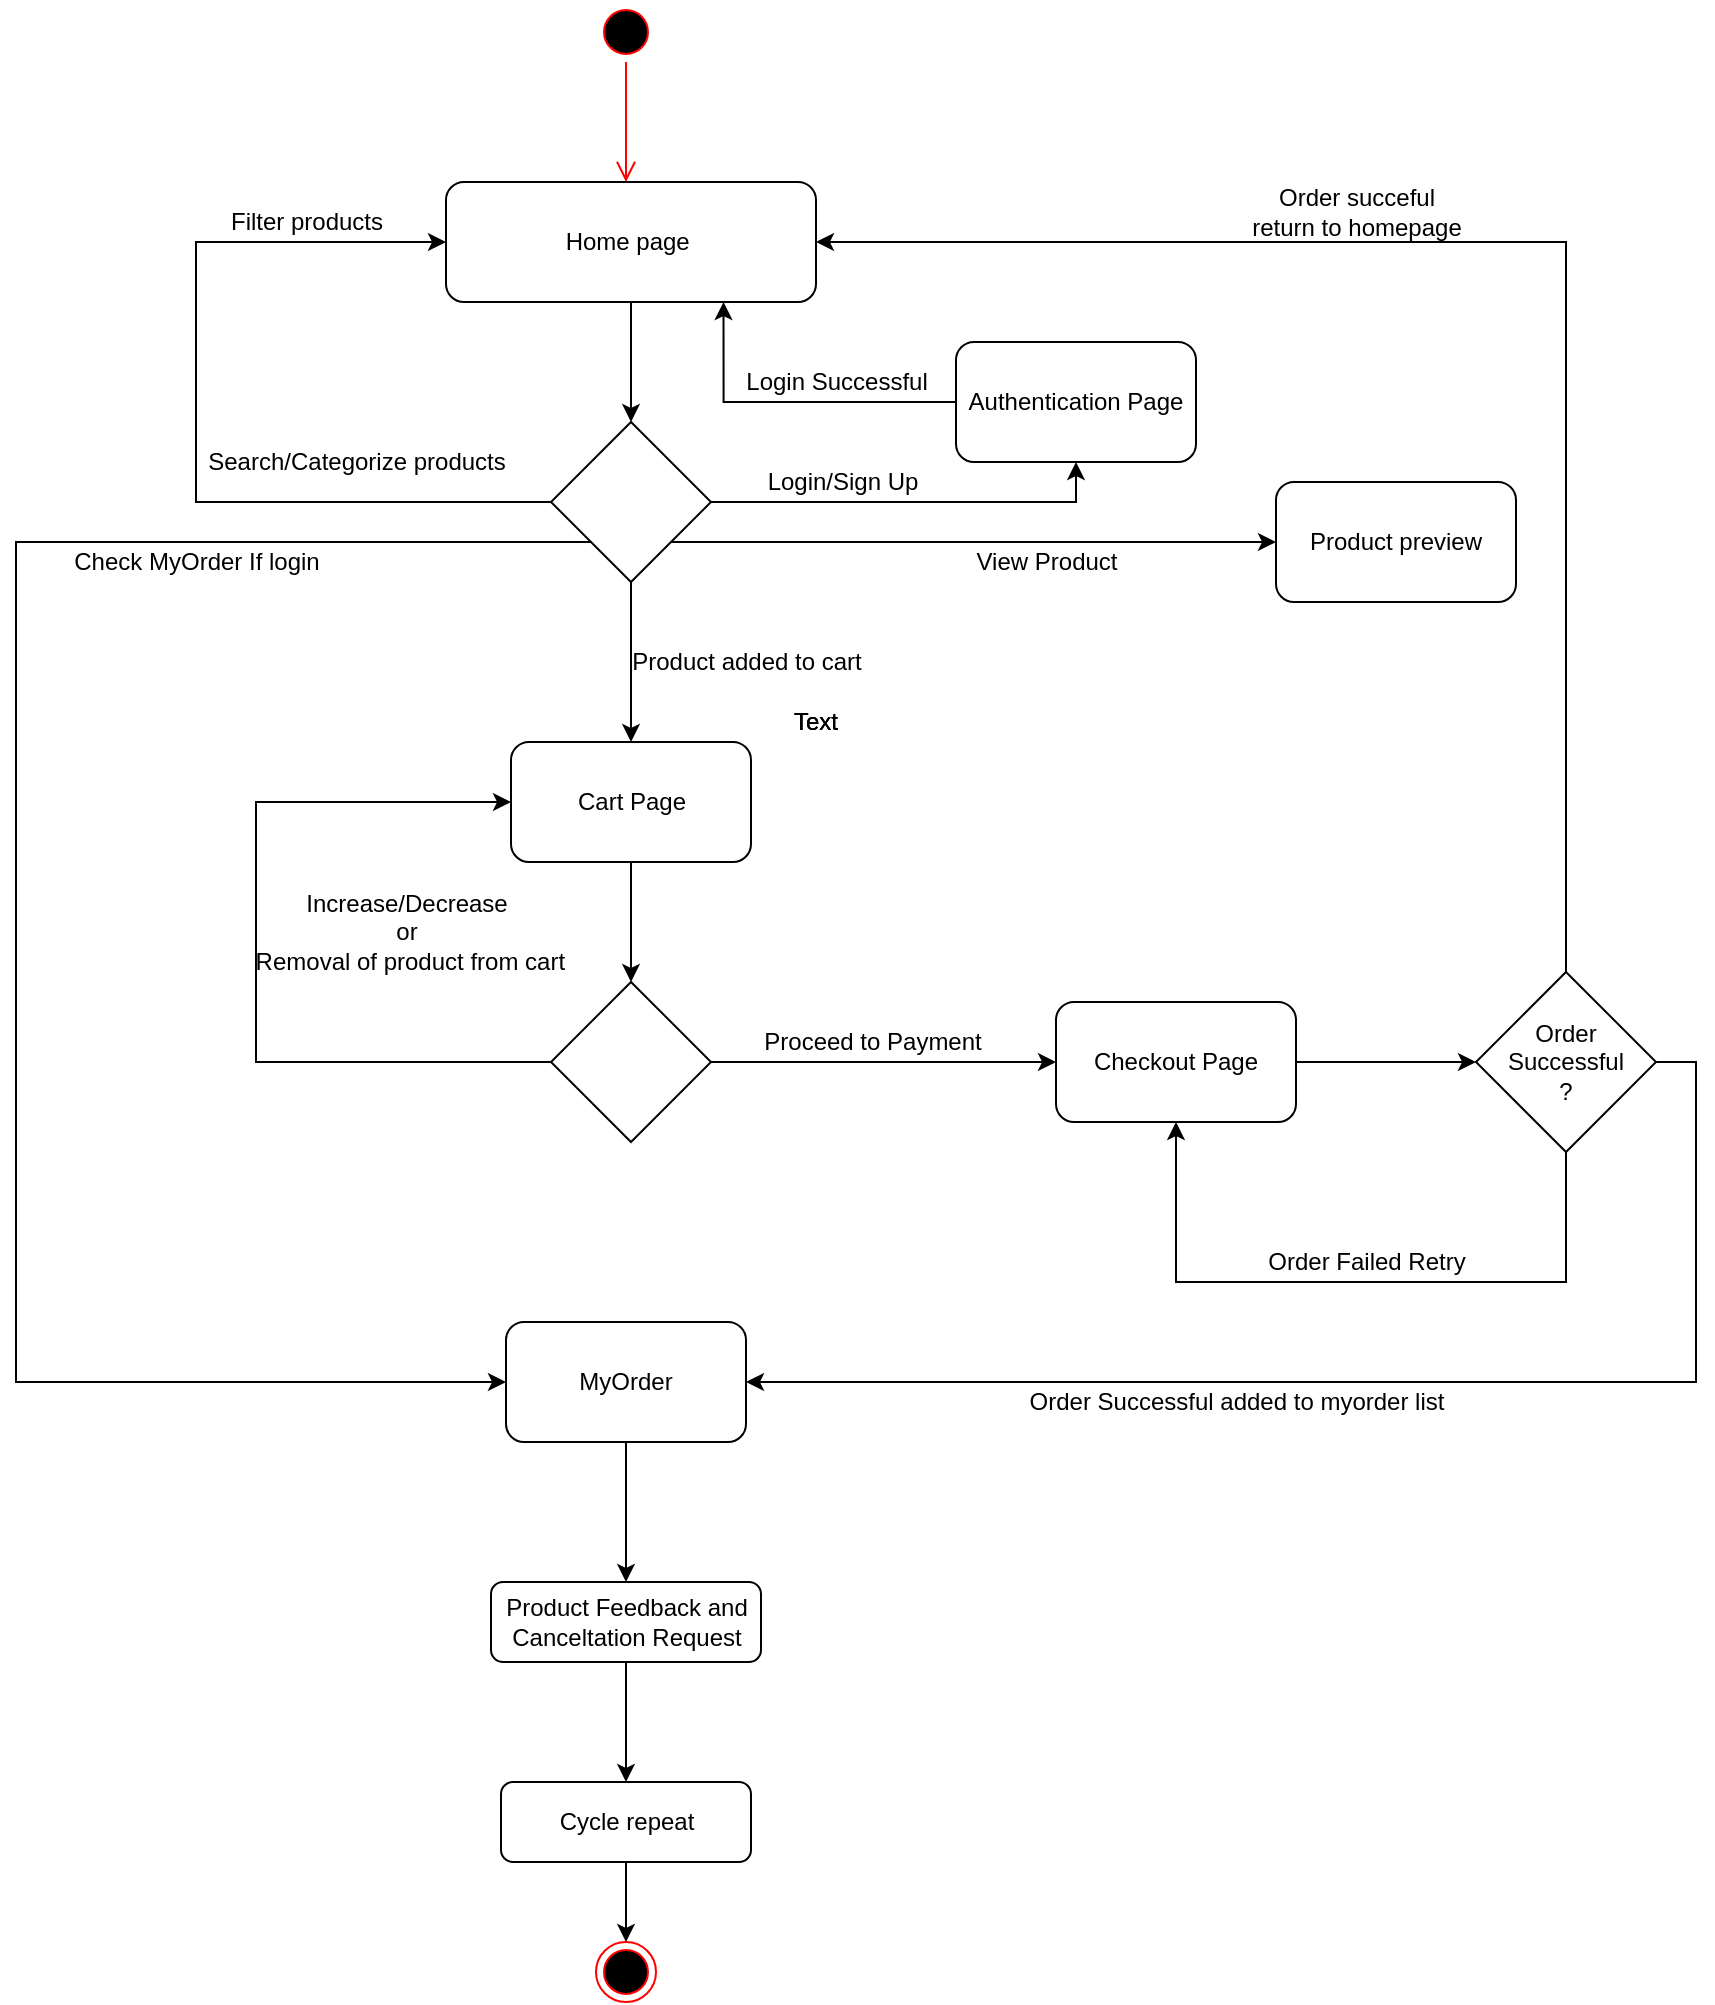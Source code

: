 <mxfile version="15.0.3" type="device"><diagram id="kgpKYQtTHZ0yAKxKKP6v" name="Page-1"><mxGraphModel dx="1038" dy="547" grid="1" gridSize="10" guides="1" tooltips="1" connect="1" arrows="1" fold="1" page="1" pageScale="1" pageWidth="1200" pageHeight="1600" math="0" shadow="0"><root><mxCell id="0"/><mxCell id="1" parent="0"/><mxCell id="TmSV9R6xV5drSQZVXk9D-1" value="" style="ellipse;html=1;shape=startState;fillColor=#000000;strokeColor=#ff0000;" vertex="1" parent="1"><mxGeometry x="490" y="10" width="30" height="30" as="geometry"/></mxCell><mxCell id="TmSV9R6xV5drSQZVXk9D-2" value="" style="edgeStyle=orthogonalEdgeStyle;html=1;verticalAlign=bottom;endArrow=open;endSize=8;strokeColor=#ff0000;" edge="1" source="TmSV9R6xV5drSQZVXk9D-1" parent="1"><mxGeometry relative="1" as="geometry"><mxPoint x="505" y="100" as="targetPoint"/></mxGeometry></mxCell><mxCell id="TmSV9R6xV5drSQZVXk9D-5" style="edgeStyle=orthogonalEdgeStyle;rounded=0;orthogonalLoop=1;jettySize=auto;html=1;entryX=0.5;entryY=0;entryDx=0;entryDy=0;" edge="1" parent="1" source="TmSV9R6xV5drSQZVXk9D-3" target="TmSV9R6xV5drSQZVXk9D-4"><mxGeometry relative="1" as="geometry"/></mxCell><mxCell id="TmSV9R6xV5drSQZVXk9D-3" value="Home page&amp;nbsp;" style="rounded=1;whiteSpace=wrap;html=1;" vertex="1" parent="1"><mxGeometry x="415" y="100" width="185" height="60" as="geometry"/></mxCell><mxCell id="TmSV9R6xV5drSQZVXk9D-13" style="edgeStyle=orthogonalEdgeStyle;rounded=0;orthogonalLoop=1;jettySize=auto;html=1;entryX=0;entryY=0.5;entryDx=0;entryDy=0;" edge="1" parent="1" source="TmSV9R6xV5drSQZVXk9D-4" target="TmSV9R6xV5drSQZVXk9D-3"><mxGeometry relative="1" as="geometry"><mxPoint x="310" y="60" as="targetPoint"/><Array as="points"><mxPoint x="290" y="260"/><mxPoint x="290" y="130"/></Array></mxGeometry></mxCell><mxCell id="TmSV9R6xV5drSQZVXk9D-17" style="edgeStyle=orthogonalEdgeStyle;rounded=0;orthogonalLoop=1;jettySize=auto;html=1;entryX=0;entryY=0.5;entryDx=0;entryDy=0;exitX=1;exitY=1;exitDx=0;exitDy=0;" edge="1" parent="1" source="TmSV9R6xV5drSQZVXk9D-4" target="TmSV9R6xV5drSQZVXk9D-16"><mxGeometry relative="1" as="geometry"/></mxCell><mxCell id="TmSV9R6xV5drSQZVXk9D-20" style="edgeStyle=orthogonalEdgeStyle;rounded=0;orthogonalLoop=1;jettySize=auto;html=1;exitX=0.5;exitY=1;exitDx=0;exitDy=0;entryX=0.5;entryY=0;entryDx=0;entryDy=0;" edge="1" parent="1" source="TmSV9R6xV5drSQZVXk9D-4" target="TmSV9R6xV5drSQZVXk9D-19"><mxGeometry relative="1" as="geometry"/></mxCell><mxCell id="TmSV9R6xV5drSQZVXk9D-41" style="edgeStyle=orthogonalEdgeStyle;rounded=0;orthogonalLoop=1;jettySize=auto;html=1;exitX=0;exitY=1;exitDx=0;exitDy=0;entryX=0;entryY=0.5;entryDx=0;entryDy=0;" edge="1" parent="1" source="TmSV9R6xV5drSQZVXk9D-4" target="TmSV9R6xV5drSQZVXk9D-40"><mxGeometry relative="1" as="geometry"><mxPoint x="230" y="730" as="targetPoint"/><Array as="points"><mxPoint x="200" y="280"/><mxPoint x="200" y="700"/></Array></mxGeometry></mxCell><mxCell id="TmSV9R6xV5drSQZVXk9D-54" style="edgeStyle=orthogonalEdgeStyle;rounded=0;orthogonalLoop=1;jettySize=auto;html=1;entryX=0.5;entryY=1;entryDx=0;entryDy=0;" edge="1" parent="1" source="TmSV9R6xV5drSQZVXk9D-4" target="TmSV9R6xV5drSQZVXk9D-47"><mxGeometry relative="1" as="geometry"><mxPoint x="650" y="260" as="targetPoint"/></mxGeometry></mxCell><mxCell id="TmSV9R6xV5drSQZVXk9D-4" value="" style="rhombus;whiteSpace=wrap;html=1;" vertex="1" parent="1"><mxGeometry x="467.5" y="220" width="80" height="80" as="geometry"/></mxCell><mxCell id="TmSV9R6xV5drSQZVXk9D-14" value="Search/Categorize products" style="text;html=1;align=center;verticalAlign=middle;resizable=0;points=[];autosize=1;strokeColor=none;" vertex="1" parent="1"><mxGeometry x="290" y="230" width="160" height="20" as="geometry"/></mxCell><mxCell id="TmSV9R6xV5drSQZVXk9D-15" value="Filter products" style="text;html=1;align=center;verticalAlign=middle;resizable=0;points=[];autosize=1;strokeColor=none;" vertex="1" parent="1"><mxGeometry x="300" y="110" width="90" height="20" as="geometry"/></mxCell><mxCell id="TmSV9R6xV5drSQZVXk9D-16" value="Product preview" style="rounded=1;whiteSpace=wrap;html=1;" vertex="1" parent="1"><mxGeometry x="830" y="250" width="120" height="60" as="geometry"/></mxCell><mxCell id="TmSV9R6xV5drSQZVXk9D-18" value="View Product" style="text;html=1;align=center;verticalAlign=middle;resizable=0;points=[];autosize=1;strokeColor=none;" vertex="1" parent="1"><mxGeometry x="670" y="280" width="90" height="20" as="geometry"/></mxCell><mxCell id="TmSV9R6xV5drSQZVXk9D-25" style="edgeStyle=orthogonalEdgeStyle;rounded=0;orthogonalLoop=1;jettySize=auto;html=1;entryX=0.5;entryY=0;entryDx=0;entryDy=0;" edge="1" parent="1" source="TmSV9R6xV5drSQZVXk9D-19" target="TmSV9R6xV5drSQZVXk9D-23"><mxGeometry relative="1" as="geometry"/></mxCell><mxCell id="TmSV9R6xV5drSQZVXk9D-19" value="Cart Page" style="rounded=1;whiteSpace=wrap;html=1;" vertex="1" parent="1"><mxGeometry x="447.5" y="380" width="120" height="60" as="geometry"/></mxCell><mxCell id="TmSV9R6xV5drSQZVXk9D-21" value="Product added to cart" style="text;html=1;align=center;verticalAlign=middle;resizable=0;points=[];autosize=1;strokeColor=none;" vertex="1" parent="1"><mxGeometry x="500" y="330" width="130" height="20" as="geometry"/></mxCell><mxCell id="TmSV9R6xV5drSQZVXk9D-24" style="edgeStyle=orthogonalEdgeStyle;rounded=0;orthogonalLoop=1;jettySize=auto;html=1;entryX=0;entryY=0.5;entryDx=0;entryDy=0;" edge="1" parent="1" source="TmSV9R6xV5drSQZVXk9D-23" target="TmSV9R6xV5drSQZVXk9D-19"><mxGeometry relative="1" as="geometry"><mxPoint x="440" y="410" as="targetPoint"/><Array as="points"><mxPoint x="320" y="540"/><mxPoint x="320" y="410"/></Array></mxGeometry></mxCell><mxCell id="TmSV9R6xV5drSQZVXk9D-29" style="edgeStyle=orthogonalEdgeStyle;rounded=0;orthogonalLoop=1;jettySize=auto;html=1;exitX=1;exitY=0.5;exitDx=0;exitDy=0;" edge="1" parent="1" source="TmSV9R6xV5drSQZVXk9D-23" target="TmSV9R6xV5drSQZVXk9D-28"><mxGeometry relative="1" as="geometry"/></mxCell><mxCell id="TmSV9R6xV5drSQZVXk9D-23" value="" style="rhombus;whiteSpace=wrap;html=1;" vertex="1" parent="1"><mxGeometry x="467.5" y="500" width="80" height="80" as="geometry"/></mxCell><mxCell id="TmSV9R6xV5drSQZVXk9D-26" value="Increase/Decrease &lt;br&gt;or&lt;br&gt;&amp;nbsp;Removal of product from cart" style="text;html=1;align=center;verticalAlign=middle;resizable=0;points=[];autosize=1;strokeColor=none;" vertex="1" parent="1"><mxGeometry x="310" y="450" width="170" height="50" as="geometry"/></mxCell><mxCell id="TmSV9R6xV5drSQZVXk9D-32" style="edgeStyle=orthogonalEdgeStyle;rounded=0;orthogonalLoop=1;jettySize=auto;html=1;entryX=0;entryY=0.5;entryDx=0;entryDy=0;" edge="1" parent="1" source="TmSV9R6xV5drSQZVXk9D-28" target="TmSV9R6xV5drSQZVXk9D-31"><mxGeometry relative="1" as="geometry"/></mxCell><mxCell id="TmSV9R6xV5drSQZVXk9D-28" value="Checkout Page" style="rounded=1;whiteSpace=wrap;html=1;" vertex="1" parent="1"><mxGeometry x="720" y="510" width="120" height="60" as="geometry"/></mxCell><mxCell id="TmSV9R6xV5drSQZVXk9D-30" value="Proceed to Payment" style="text;html=1;align=center;verticalAlign=middle;resizable=0;points=[];autosize=1;strokeColor=none;" vertex="1" parent="1"><mxGeometry x="567.5" y="520" width="120" height="20" as="geometry"/></mxCell><mxCell id="TmSV9R6xV5drSQZVXk9D-33" style="edgeStyle=orthogonalEdgeStyle;rounded=0;orthogonalLoop=1;jettySize=auto;html=1;entryX=1;entryY=0.5;entryDx=0;entryDy=0;" edge="1" parent="1" source="TmSV9R6xV5drSQZVXk9D-31" target="TmSV9R6xV5drSQZVXk9D-3"><mxGeometry relative="1" as="geometry"><mxPoint x="970" y="100" as="targetPoint"/><Array as="points"><mxPoint x="975" y="130"/></Array></mxGeometry></mxCell><mxCell id="TmSV9R6xV5drSQZVXk9D-36" style="edgeStyle=orthogonalEdgeStyle;rounded=0;orthogonalLoop=1;jettySize=auto;html=1;entryX=0.5;entryY=1;entryDx=0;entryDy=0;" edge="1" parent="1" source="TmSV9R6xV5drSQZVXk9D-31" target="TmSV9R6xV5drSQZVXk9D-28"><mxGeometry relative="1" as="geometry"><mxPoint x="780" y="660" as="targetPoint"/><Array as="points"><mxPoint x="975" y="650"/><mxPoint x="780" y="650"/></Array></mxGeometry></mxCell><mxCell id="TmSV9R6xV5drSQZVXk9D-50" style="edgeStyle=orthogonalEdgeStyle;rounded=0;orthogonalLoop=1;jettySize=auto;html=1;exitX=1;exitY=0.5;exitDx=0;exitDy=0;entryX=1;entryY=0.5;entryDx=0;entryDy=0;" edge="1" parent="1" source="TmSV9R6xV5drSQZVXk9D-31" target="TmSV9R6xV5drSQZVXk9D-40"><mxGeometry relative="1" as="geometry"><mxPoint x="1030" y="760" as="targetPoint"/></mxGeometry></mxCell><mxCell id="TmSV9R6xV5drSQZVXk9D-31" value="Order Successful&lt;br&gt;?" style="rhombus;whiteSpace=wrap;html=1;" vertex="1" parent="1"><mxGeometry x="930" y="495" width="90" height="90" as="geometry"/></mxCell><mxCell id="TmSV9R6xV5drSQZVXk9D-35" value="Order succeful &lt;br&gt;return to homepage" style="text;html=1;align=center;verticalAlign=middle;resizable=0;points=[];autosize=1;strokeColor=none;" vertex="1" parent="1"><mxGeometry x="810" y="100" width="120" height="30" as="geometry"/></mxCell><mxCell id="TmSV9R6xV5drSQZVXk9D-39" value="Order Failed Retry" style="text;html=1;align=center;verticalAlign=middle;resizable=0;points=[];autosize=1;strokeColor=none;" vertex="1" parent="1"><mxGeometry x="820" y="630" width="110" height="20" as="geometry"/></mxCell><mxCell id="TmSV9R6xV5drSQZVXk9D-57" style="edgeStyle=orthogonalEdgeStyle;rounded=0;orthogonalLoop=1;jettySize=auto;html=1;exitX=0.5;exitY=1;exitDx=0;exitDy=0;" edge="1" parent="1" source="TmSV9R6xV5drSQZVXk9D-40" target="TmSV9R6xV5drSQZVXk9D-58"><mxGeometry relative="1" as="geometry"><mxPoint x="505" y="780" as="targetPoint"/></mxGeometry></mxCell><mxCell id="TmSV9R6xV5drSQZVXk9D-40" value="MyOrder" style="rounded=1;whiteSpace=wrap;html=1;" vertex="1" parent="1"><mxGeometry x="445" y="670" width="120" height="60" as="geometry"/></mxCell><mxCell id="TmSV9R6xV5drSQZVXk9D-43" value="Text" style="text;html=1;strokeColor=none;fillColor=none;align=center;verticalAlign=middle;whiteSpace=wrap;rounded=0;" vertex="1" parent="1"><mxGeometry x="580" y="360" width="40" height="20" as="geometry"/></mxCell><mxCell id="TmSV9R6xV5drSQZVXk9D-44" value="Text" style="text;html=1;strokeColor=none;fillColor=none;align=center;verticalAlign=middle;whiteSpace=wrap;rounded=0;" vertex="1" parent="1"><mxGeometry x="580" y="360" width="40" height="20" as="geometry"/></mxCell><mxCell id="TmSV9R6xV5drSQZVXk9D-45" value="Text" style="text;html=1;strokeColor=none;fillColor=none;align=center;verticalAlign=middle;whiteSpace=wrap;rounded=0;" vertex="1" parent="1"><mxGeometry x="580" y="360" width="40" height="20" as="geometry"/></mxCell><mxCell id="TmSV9R6xV5drSQZVXk9D-46" value="Check MyOrder If login" style="text;html=1;align=center;verticalAlign=middle;resizable=0;points=[];autosize=1;strokeColor=none;" vertex="1" parent="1"><mxGeometry x="220" y="280" width="140" height="20" as="geometry"/></mxCell><mxCell id="TmSV9R6xV5drSQZVXk9D-55" style="edgeStyle=orthogonalEdgeStyle;rounded=0;orthogonalLoop=1;jettySize=auto;html=1;entryX=0.75;entryY=1;entryDx=0;entryDy=0;" edge="1" parent="1" source="TmSV9R6xV5drSQZVXk9D-47" target="TmSV9R6xV5drSQZVXk9D-3"><mxGeometry relative="1" as="geometry"><mxPoint x="560" y="210" as="targetPoint"/></mxGeometry></mxCell><mxCell id="TmSV9R6xV5drSQZVXk9D-47" value="Authentication Page" style="rounded=1;whiteSpace=wrap;html=1;" vertex="1" parent="1"><mxGeometry x="670" y="180" width="120" height="60" as="geometry"/></mxCell><mxCell id="TmSV9R6xV5drSQZVXk9D-49" value="Login/Sign Up" style="text;html=1;align=center;verticalAlign=middle;resizable=0;points=[];autosize=1;strokeColor=none;" vertex="1" parent="1"><mxGeometry x="567.5" y="240" width="90" height="20" as="geometry"/></mxCell><mxCell id="TmSV9R6xV5drSQZVXk9D-51" value="Order Successful added to myorder list" style="text;html=1;align=center;verticalAlign=middle;resizable=0;points=[];autosize=1;strokeColor=none;" vertex="1" parent="1"><mxGeometry x="700" y="700" width="220" height="20" as="geometry"/></mxCell><mxCell id="TmSV9R6xV5drSQZVXk9D-56" value="Login Successful" style="text;html=1;align=center;verticalAlign=middle;resizable=0;points=[];autosize=1;strokeColor=none;" vertex="1" parent="1"><mxGeometry x="555" y="190" width="110" height="20" as="geometry"/></mxCell><mxCell id="TmSV9R6xV5drSQZVXk9D-62" style="edgeStyle=orthogonalEdgeStyle;rounded=0;orthogonalLoop=1;jettySize=auto;html=1;entryX=0.5;entryY=0;entryDx=0;entryDy=0;" edge="1" parent="1" source="TmSV9R6xV5drSQZVXk9D-58" target="TmSV9R6xV5drSQZVXk9D-61"><mxGeometry relative="1" as="geometry"/></mxCell><mxCell id="TmSV9R6xV5drSQZVXk9D-58" value="Product Feedback and Canceltation Request" style="rounded=1;whiteSpace=wrap;html=1;" vertex="1" parent="1"><mxGeometry x="437.5" y="800" width="135" height="40" as="geometry"/></mxCell><mxCell id="TmSV9R6xV5drSQZVXk9D-59" value="" style="ellipse;html=1;shape=endState;fillColor=#000000;strokeColor=#ff0000;" vertex="1" parent="1"><mxGeometry x="490" y="980" width="30" height="30" as="geometry"/></mxCell><mxCell id="TmSV9R6xV5drSQZVXk9D-63" style="edgeStyle=orthogonalEdgeStyle;rounded=0;orthogonalLoop=1;jettySize=auto;html=1;entryX=0.5;entryY=0;entryDx=0;entryDy=0;" edge="1" parent="1" source="TmSV9R6xV5drSQZVXk9D-61" target="TmSV9R6xV5drSQZVXk9D-59"><mxGeometry relative="1" as="geometry"/></mxCell><mxCell id="TmSV9R6xV5drSQZVXk9D-61" value="Cycle repeat" style="rounded=1;whiteSpace=wrap;html=1;" vertex="1" parent="1"><mxGeometry x="442.5" y="900" width="125" height="40" as="geometry"/></mxCell></root></mxGraphModel></diagram></mxfile>